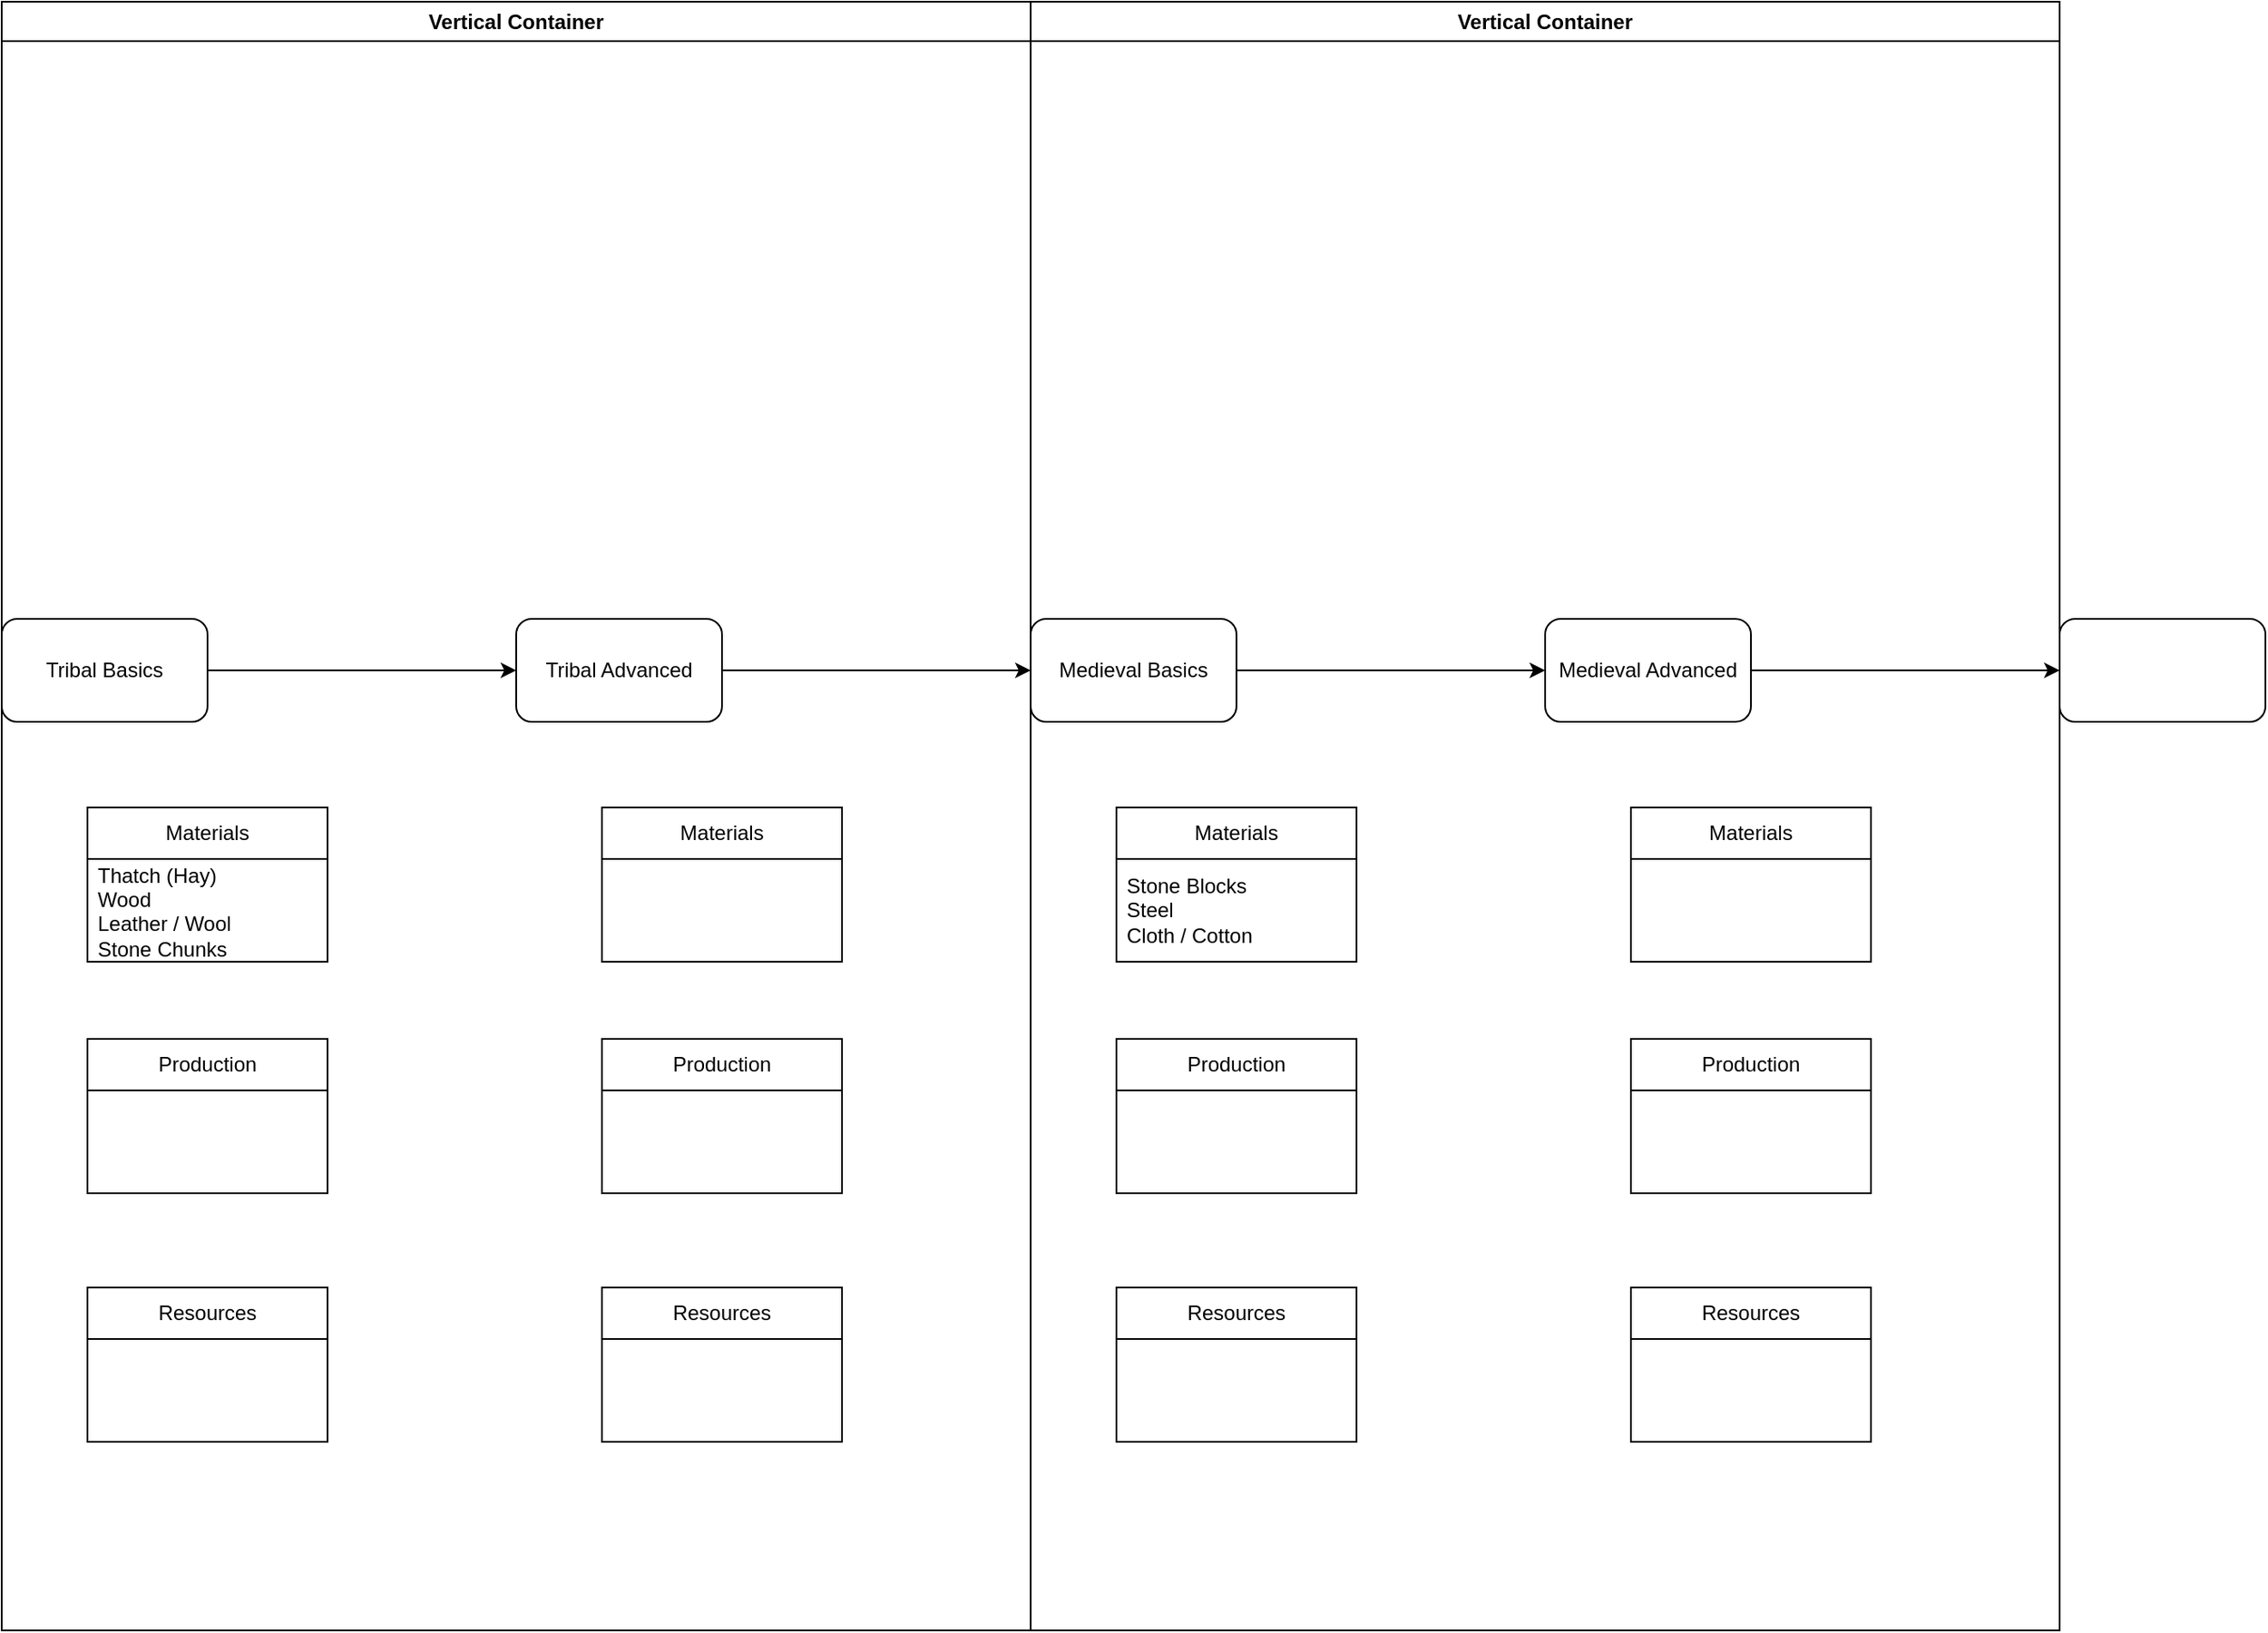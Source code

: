<mxfile version="26.1.3">
  <diagram name="Page-1" id="HpZ3DyAI5DhmLgtiFFO9">
    <mxGraphModel dx="1638" dy="2324" grid="1" gridSize="10" guides="1" tooltips="1" connect="1" arrows="1" fold="1" page="1" pageScale="1" pageWidth="827" pageHeight="1169" math="0" shadow="0">
      <root>
        <mxCell id="0" />
        <mxCell id="1" parent="0" />
        <mxCell id="2wEPxrYTYtlZ6vLY6XJu-7" value="" style="edgeStyle=orthogonalEdgeStyle;rounded=0;orthogonalLoop=1;jettySize=auto;html=1;" edge="1" parent="1" source="2wEPxrYTYtlZ6vLY6XJu-4" target="2wEPxrYTYtlZ6vLY6XJu-6">
          <mxGeometry relative="1" as="geometry" />
        </mxCell>
        <mxCell id="2wEPxrYTYtlZ6vLY6XJu-5" value="" style="edgeStyle=orthogonalEdgeStyle;rounded=0;orthogonalLoop=1;jettySize=auto;html=1;" edge="1" parent="1" source="2wEPxrYTYtlZ6vLY6XJu-1" target="2wEPxrYTYtlZ6vLY6XJu-4">
          <mxGeometry relative="1" as="geometry" />
        </mxCell>
        <mxCell id="2wEPxrYTYtlZ6vLY6XJu-1" value="Tribal Basics" style="rounded=1;whiteSpace=wrap;html=1;" vertex="1" parent="1">
          <mxGeometry y="250" width="120" height="60" as="geometry" />
        </mxCell>
        <mxCell id="2wEPxrYTYtlZ6vLY6XJu-4" value="Tribal Advanced" style="whiteSpace=wrap;html=1;rounded=1;" vertex="1" parent="1">
          <mxGeometry x="300" y="250" width="120" height="60" as="geometry" />
        </mxCell>
        <mxCell id="2wEPxrYTYtlZ6vLY6XJu-9" value="" style="edgeStyle=orthogonalEdgeStyle;rounded=0;orthogonalLoop=1;jettySize=auto;html=1;" edge="1" parent="1" source="2wEPxrYTYtlZ6vLY6XJu-6" target="2wEPxrYTYtlZ6vLY6XJu-8">
          <mxGeometry relative="1" as="geometry" />
        </mxCell>
        <mxCell id="2wEPxrYTYtlZ6vLY6XJu-6" value="Medieval Basics" style="whiteSpace=wrap;html=1;rounded=1;" vertex="1" parent="1">
          <mxGeometry x="600" y="250" width="120" height="60" as="geometry" />
        </mxCell>
        <mxCell id="2wEPxrYTYtlZ6vLY6XJu-19" value="" style="edgeStyle=orthogonalEdgeStyle;rounded=0;orthogonalLoop=1;jettySize=auto;html=1;" edge="1" parent="1" source="2wEPxrYTYtlZ6vLY6XJu-8" target="2wEPxrYTYtlZ6vLY6XJu-18">
          <mxGeometry relative="1" as="geometry" />
        </mxCell>
        <mxCell id="2wEPxrYTYtlZ6vLY6XJu-8" value="Medieval Advanced" style="whiteSpace=wrap;html=1;rounded=1;" vertex="1" parent="1">
          <mxGeometry x="900" y="250" width="120" height="60" as="geometry" />
        </mxCell>
        <mxCell id="2wEPxrYTYtlZ6vLY6XJu-18" value="" style="whiteSpace=wrap;html=1;rounded=1;" vertex="1" parent="1">
          <mxGeometry x="1200" y="250" width="120" height="60" as="geometry" />
        </mxCell>
        <mxCell id="2wEPxrYTYtlZ6vLY6XJu-20" value="" style="group;movable=0;resizable=0;rotatable=0;deletable=0;editable=0;locked=1;connectable=0;" vertex="1" connectable="0" parent="1">
          <mxGeometry y="-110" width="1200" height="950" as="geometry" />
        </mxCell>
        <mxCell id="2wEPxrYTYtlZ6vLY6XJu-12" value="Vertical Container" style="swimlane;whiteSpace=wrap;html=1;movable=1;resizable=1;rotatable=1;deletable=1;editable=1;locked=0;connectable=1;" vertex="1" parent="2wEPxrYTYtlZ6vLY6XJu-20">
          <mxGeometry width="600" height="950" as="geometry" />
        </mxCell>
        <mxCell id="2wEPxrYTYtlZ6vLY6XJu-13" value="Vertical Container" style="swimlane;whiteSpace=wrap;html=1;movable=1;resizable=1;rotatable=1;deletable=1;editable=1;locked=0;connectable=1;" vertex="1" parent="2wEPxrYTYtlZ6vLY6XJu-20">
          <mxGeometry x="600" width="600" height="950" as="geometry" />
        </mxCell>
        <mxCell id="2wEPxrYTYtlZ6vLY6XJu-30" value="Materials" style="swimlane;fontStyle=0;childLayout=stackLayout;horizontal=1;startSize=30;horizontalStack=0;resizeParent=1;resizeParentMax=0;resizeLast=0;collapsible=1;marginBottom=0;whiteSpace=wrap;html=1;" vertex="1" parent="1">
          <mxGeometry x="50" y="360" width="140" height="90" as="geometry" />
        </mxCell>
        <mxCell id="2wEPxrYTYtlZ6vLY6XJu-31" value="Thatch (Hay)&lt;div&gt;Wood&lt;/div&gt;&lt;div&gt;Leather / Wool&lt;br&gt;Stone Chunks&lt;/div&gt;" style="text;strokeColor=none;fillColor=none;align=left;verticalAlign=middle;spacingLeft=4;spacingRight=4;overflow=hidden;points=[[0,0.5],[1,0.5]];portConstraint=eastwest;rotatable=0;whiteSpace=wrap;html=1;" vertex="1" parent="2wEPxrYTYtlZ6vLY6XJu-30">
          <mxGeometry y="30" width="140" height="60" as="geometry" />
        </mxCell>
        <mxCell id="2wEPxrYTYtlZ6vLY6XJu-35" value="Materials" style="swimlane;fontStyle=0;childLayout=stackLayout;horizontal=1;startSize=30;horizontalStack=0;resizeParent=1;resizeParentMax=0;resizeLast=0;collapsible=1;marginBottom=0;whiteSpace=wrap;html=1;" vertex="1" parent="1">
          <mxGeometry x="650" y="360" width="140" height="90" as="geometry" />
        </mxCell>
        <mxCell id="2wEPxrYTYtlZ6vLY6XJu-36" value="Stone Blocks&lt;div&gt;Steel&lt;/div&gt;&lt;div&gt;Cloth / Cotton&lt;/div&gt;" style="text;strokeColor=none;fillColor=none;align=left;verticalAlign=middle;spacingLeft=4;spacingRight=4;overflow=hidden;points=[[0,0.5],[1,0.5]];portConstraint=eastwest;rotatable=0;whiteSpace=wrap;html=1;" vertex="1" parent="2wEPxrYTYtlZ6vLY6XJu-35">
          <mxGeometry y="30" width="140" height="60" as="geometry" />
        </mxCell>
        <mxCell id="2wEPxrYTYtlZ6vLY6XJu-37" value="Production" style="swimlane;fontStyle=0;childLayout=stackLayout;horizontal=1;startSize=30;horizontalStack=0;resizeParent=1;resizeParentMax=0;resizeLast=0;collapsible=1;marginBottom=0;whiteSpace=wrap;html=1;" vertex="1" parent="1">
          <mxGeometry x="50" y="495" width="140" height="90" as="geometry" />
        </mxCell>
        <mxCell id="2wEPxrYTYtlZ6vLY6XJu-39" value="Production" style="swimlane;fontStyle=0;childLayout=stackLayout;horizontal=1;startSize=30;horizontalStack=0;resizeParent=1;resizeParentMax=0;resizeLast=0;collapsible=1;marginBottom=0;whiteSpace=wrap;html=1;" vertex="1" parent="1">
          <mxGeometry x="650" y="495" width="140" height="90" as="geometry" />
        </mxCell>
        <mxCell id="2wEPxrYTYtlZ6vLY6XJu-40" value="Resources" style="swimlane;fontStyle=0;childLayout=stackLayout;horizontal=1;startSize=30;horizontalStack=0;resizeParent=1;resizeParentMax=0;resizeLast=0;collapsible=1;marginBottom=0;whiteSpace=wrap;html=1;" vertex="1" parent="1">
          <mxGeometry x="50" y="640" width="140" height="90" as="geometry" />
        </mxCell>
        <mxCell id="2wEPxrYTYtlZ6vLY6XJu-41" value="Resources" style="swimlane;fontStyle=0;childLayout=stackLayout;horizontal=1;startSize=30;horizontalStack=0;resizeParent=1;resizeParentMax=0;resizeLast=0;collapsible=1;marginBottom=0;whiteSpace=wrap;html=1;" vertex="1" parent="1">
          <mxGeometry x="650" y="640" width="140" height="90" as="geometry" />
        </mxCell>
        <mxCell id="2wEPxrYTYtlZ6vLY6XJu-42" value="Production" style="swimlane;fontStyle=0;childLayout=stackLayout;horizontal=1;startSize=30;horizontalStack=0;resizeParent=1;resizeParentMax=0;resizeLast=0;collapsible=1;marginBottom=0;whiteSpace=wrap;html=1;" vertex="1" parent="1">
          <mxGeometry x="350" y="495" width="140" height="90" as="geometry" />
        </mxCell>
        <mxCell id="2wEPxrYTYtlZ6vLY6XJu-43" value="Resources" style="swimlane;fontStyle=0;childLayout=stackLayout;horizontal=1;startSize=30;horizontalStack=0;resizeParent=1;resizeParentMax=0;resizeLast=0;collapsible=1;marginBottom=0;whiteSpace=wrap;html=1;" vertex="1" parent="1">
          <mxGeometry x="350" y="640" width="140" height="90" as="geometry" />
        </mxCell>
        <mxCell id="2wEPxrYTYtlZ6vLY6XJu-44" value="Materials" style="swimlane;fontStyle=0;childLayout=stackLayout;horizontal=1;startSize=30;horizontalStack=0;resizeParent=1;resizeParentMax=0;resizeLast=0;collapsible=1;marginBottom=0;whiteSpace=wrap;html=1;" vertex="1" parent="1">
          <mxGeometry x="350" y="360" width="140" height="90" as="geometry" />
        </mxCell>
        <mxCell id="2wEPxrYTYtlZ6vLY6XJu-46" value="Production" style="swimlane;fontStyle=0;childLayout=stackLayout;horizontal=1;startSize=30;horizontalStack=0;resizeParent=1;resizeParentMax=0;resizeLast=0;collapsible=1;marginBottom=0;whiteSpace=wrap;html=1;" vertex="1" parent="1">
          <mxGeometry x="950" y="495" width="140" height="90" as="geometry" />
        </mxCell>
        <mxCell id="2wEPxrYTYtlZ6vLY6XJu-47" value="Resources" style="swimlane;fontStyle=0;childLayout=stackLayout;horizontal=1;startSize=30;horizontalStack=0;resizeParent=1;resizeParentMax=0;resizeLast=0;collapsible=1;marginBottom=0;whiteSpace=wrap;html=1;" vertex="1" parent="1">
          <mxGeometry x="950" y="640" width="140" height="90" as="geometry" />
        </mxCell>
        <mxCell id="2wEPxrYTYtlZ6vLY6XJu-48" value="Materials" style="swimlane;fontStyle=0;childLayout=stackLayout;horizontal=1;startSize=30;horizontalStack=0;resizeParent=1;resizeParentMax=0;resizeLast=0;collapsible=1;marginBottom=0;whiteSpace=wrap;html=1;" vertex="1" parent="1">
          <mxGeometry x="950" y="360" width="140" height="90" as="geometry" />
        </mxCell>
      </root>
    </mxGraphModel>
  </diagram>
</mxfile>

